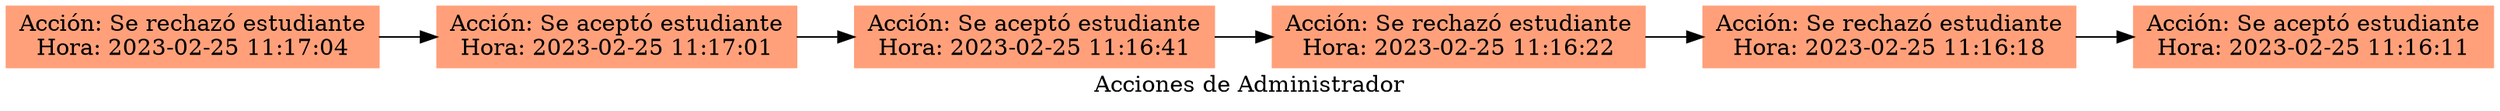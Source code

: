 digraph G {
label="Acciones de Administrador"
node[shape=rectangle, style=filled, color=lightsalmon];
rankdir=LR;
NODO0[label="Acción: Se rechazó estudiante
Hora: 2023-02-25 11:17:04"];
NODO1[label="Acción: Se aceptó estudiante
Hora: 2023-02-25 11:17:01"];
NODO2[label="Acción: Se aceptó estudiante
Hora: 2023-02-25 11:16:41"];
NODO3[label="Acción: Se rechazó estudiante
Hora: 2023-02-25 11:16:22"];
NODO4[label="Acción: Se rechazó estudiante
Hora: 2023-02-25 11:16:18"];
NODO5[label="Acción: Se aceptó estudiante
Hora: 2023-02-25 11:16:11"];
NODO0->NODO1;
NODO1->NODO2;
NODO2->NODO3;
NODO3->NODO4;
NODO4->NODO5;

}